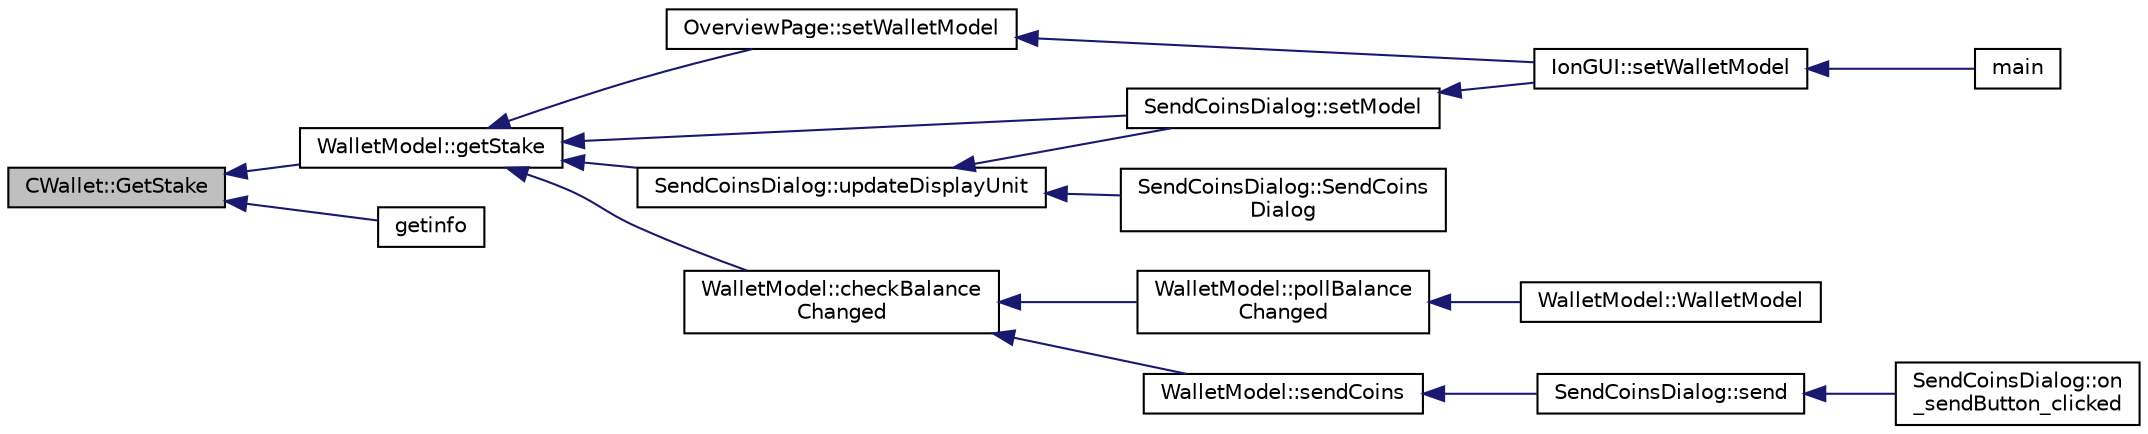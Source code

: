 digraph "CWallet::GetStake"
{
  edge [fontname="Helvetica",fontsize="10",labelfontname="Helvetica",labelfontsize="10"];
  node [fontname="Helvetica",fontsize="10",shape=record];
  rankdir="LR";
  Node1803 [label="CWallet::GetStake",height=0.2,width=0.4,color="black", fillcolor="grey75", style="filled", fontcolor="black"];
  Node1803 -> Node1804 [dir="back",color="midnightblue",fontsize="10",style="solid",fontname="Helvetica"];
  Node1804 [label="WalletModel::getStake",height=0.2,width=0.4,color="black", fillcolor="white", style="filled",URL="$d4/d27/class_wallet_model.html#a52610e28004228368104550b2e652872"];
  Node1804 -> Node1805 [dir="back",color="midnightblue",fontsize="10",style="solid",fontname="Helvetica"];
  Node1805 [label="OverviewPage::setWalletModel",height=0.2,width=0.4,color="black", fillcolor="white", style="filled",URL="$d1/d91/class_overview_page.html#a2ed52a3a87e9c74fee38fa873c9bc71f"];
  Node1805 -> Node1806 [dir="back",color="midnightblue",fontsize="10",style="solid",fontname="Helvetica"];
  Node1806 [label="IonGUI::setWalletModel",height=0.2,width=0.4,color="black", fillcolor="white", style="filled",URL="$dc/d0b/class_ion_g_u_i.html#a37f87db65498b036d387c705a749c45d",tooltip="Set the wallet model. "];
  Node1806 -> Node1807 [dir="back",color="midnightblue",fontsize="10",style="solid",fontname="Helvetica"];
  Node1807 [label="main",height=0.2,width=0.4,color="black", fillcolor="white", style="filled",URL="$d5/d2d/ion_8cpp.html#a0ddf1224851353fc92bfbff6f499fa97"];
  Node1804 -> Node1808 [dir="back",color="midnightblue",fontsize="10",style="solid",fontname="Helvetica"];
  Node1808 [label="SendCoinsDialog::setModel",height=0.2,width=0.4,color="black", fillcolor="white", style="filled",URL="$d6/de6/class_send_coins_dialog.html#a73a6c1b1850a334ee652ac167713a2aa"];
  Node1808 -> Node1806 [dir="back",color="midnightblue",fontsize="10",style="solid",fontname="Helvetica"];
  Node1804 -> Node1809 [dir="back",color="midnightblue",fontsize="10",style="solid",fontname="Helvetica"];
  Node1809 [label="SendCoinsDialog::updateDisplayUnit",height=0.2,width=0.4,color="black", fillcolor="white", style="filled",URL="$d6/de6/class_send_coins_dialog.html#a74815ad8502b126200b6fd2e59e9f042"];
  Node1809 -> Node1810 [dir="back",color="midnightblue",fontsize="10",style="solid",fontname="Helvetica"];
  Node1810 [label="SendCoinsDialog::SendCoins\lDialog",height=0.2,width=0.4,color="black", fillcolor="white", style="filled",URL="$d6/de6/class_send_coins_dialog.html#a0df5bc29d1df68eda44826651afc595f"];
  Node1809 -> Node1808 [dir="back",color="midnightblue",fontsize="10",style="solid",fontname="Helvetica"];
  Node1804 -> Node1811 [dir="back",color="midnightblue",fontsize="10",style="solid",fontname="Helvetica"];
  Node1811 [label="WalletModel::checkBalance\lChanged",height=0.2,width=0.4,color="black", fillcolor="white", style="filled",URL="$d4/d27/class_wallet_model.html#adcc4eb8cd71cb4de223621866bb7fb7d"];
  Node1811 -> Node1812 [dir="back",color="midnightblue",fontsize="10",style="solid",fontname="Helvetica"];
  Node1812 [label="WalletModel::pollBalance\lChanged",height=0.2,width=0.4,color="black", fillcolor="white", style="filled",URL="$d4/d27/class_wallet_model.html#a51469b2d95cfd4bc0a14ee456fca7b95"];
  Node1812 -> Node1813 [dir="back",color="midnightblue",fontsize="10",style="solid",fontname="Helvetica"];
  Node1813 [label="WalletModel::WalletModel",height=0.2,width=0.4,color="black", fillcolor="white", style="filled",URL="$d4/d27/class_wallet_model.html#af50d9654d2f20e4e4f0789dcb64ad6b1"];
  Node1811 -> Node1814 [dir="back",color="midnightblue",fontsize="10",style="solid",fontname="Helvetica"];
  Node1814 [label="WalletModel::sendCoins",height=0.2,width=0.4,color="black", fillcolor="white", style="filled",URL="$d4/d27/class_wallet_model.html#a053fb3ff2b8b0347f83e6bb591126746"];
  Node1814 -> Node1815 [dir="back",color="midnightblue",fontsize="10",style="solid",fontname="Helvetica"];
  Node1815 [label="SendCoinsDialog::send",height=0.2,width=0.4,color="black", fillcolor="white", style="filled",URL="$d6/de6/class_send_coins_dialog.html#afd8d436a16ea7dba1276e8fdfdc8b2d3"];
  Node1815 -> Node1816 [dir="back",color="midnightblue",fontsize="10",style="solid",fontname="Helvetica"];
  Node1816 [label="SendCoinsDialog::on\l_sendButton_clicked",height=0.2,width=0.4,color="black", fillcolor="white", style="filled",URL="$d6/de6/class_send_coins_dialog.html#a2cab7cf9ea5040b9e2189297f7d3c764"];
  Node1803 -> Node1817 [dir="back",color="midnightblue",fontsize="10",style="solid",fontname="Helvetica"];
  Node1817 [label="getinfo",height=0.2,width=0.4,color="black", fillcolor="white", style="filled",URL="$db/d48/rpcmisc_8cpp.html#a70335b93783d51e48d276a1e08bd721a"];
}
